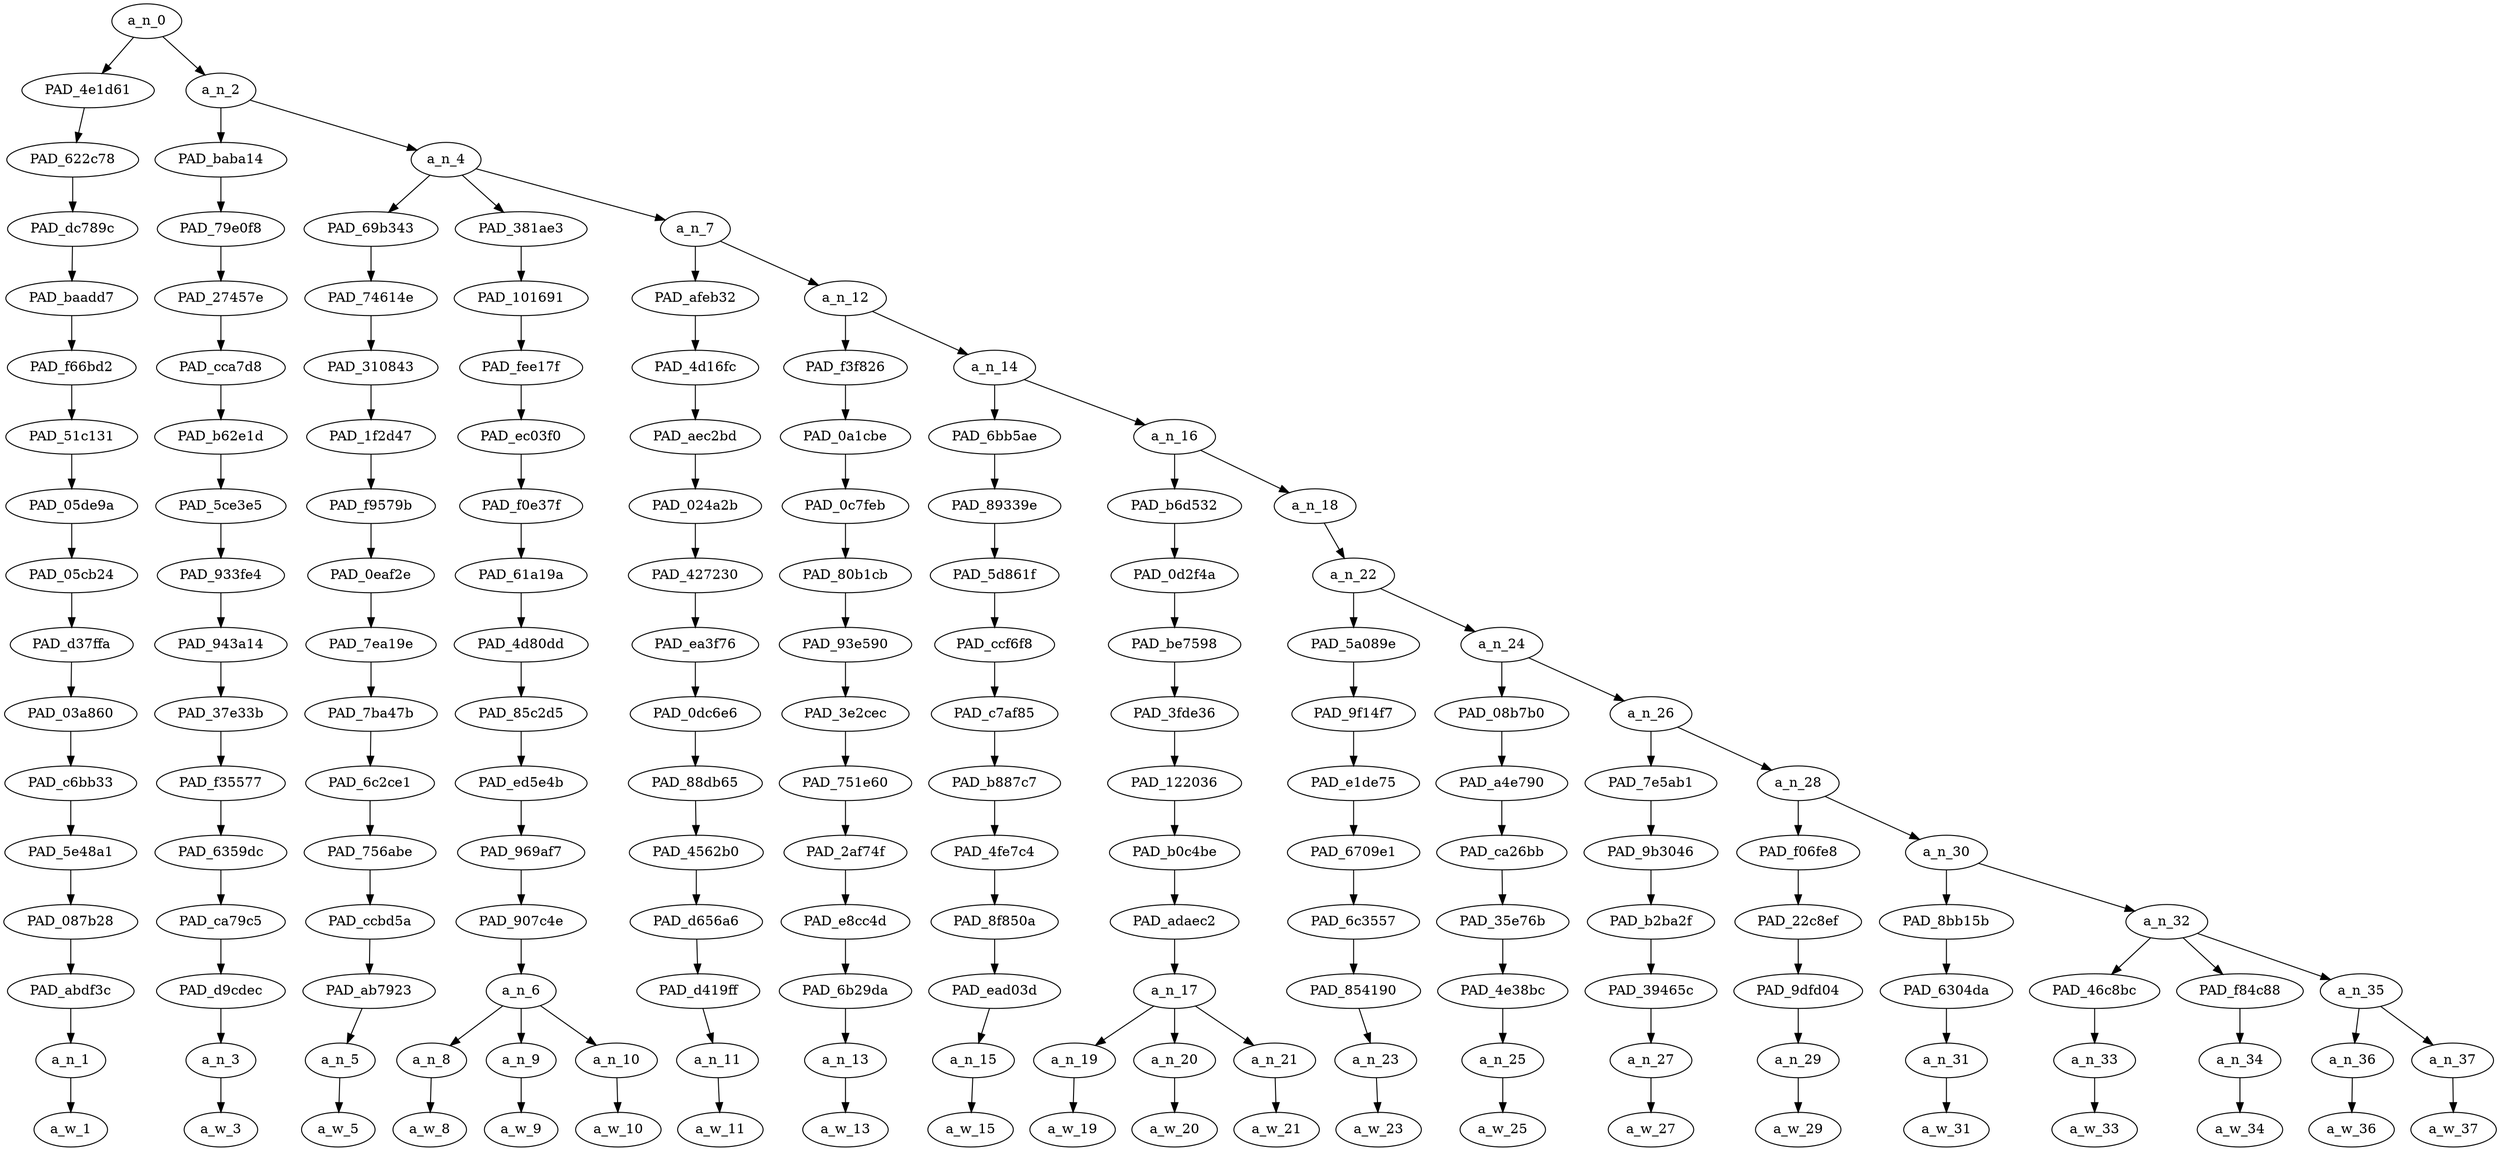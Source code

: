 strict digraph "" {
	a_n_0	[div_dir=1,
		index=0,
		level=16,
		pos="1.3489854600694444,16!",
		text_span="[0, 1, 2, 3, 4, 5, 6, 7, 8, 9, 10, 11, 12, 13, 14, 15, 16, 17, 18, 19, 20]",
		value=1.00000001];
	PAD_4e1d61	[div_dir=1,
		index=0,
		level=15,
		pos="0.0,15!",
		text_span="[0]",
		value=0.03787407];
	a_n_0 -> PAD_4e1d61;
	a_n_2	[div_dir=1,
		index=1,
		level=15,
		pos="2.697970920138889,15!",
		text_span="[1, 2, 3, 4, 5, 6, 7, 8, 9, 10, 11, 12, 13, 14, 15, 16, 17, 18, 19, 20]",
		value=0.96126308];
	a_n_0 -> a_n_2;
	PAD_622c78	[div_dir=1,
		index=0,
		level=14,
		pos="0.0,14!",
		text_span="[0]",
		value=0.03787407];
	PAD_4e1d61 -> PAD_622c78;
	PAD_dc789c	[div_dir=1,
		index=0,
		level=13,
		pos="0.0,13!",
		text_span="[0]",
		value=0.03787407];
	PAD_622c78 -> PAD_dc789c;
	PAD_baadd7	[div_dir=1,
		index=0,
		level=12,
		pos="0.0,12!",
		text_span="[0]",
		value=0.03787407];
	PAD_dc789c -> PAD_baadd7;
	PAD_f66bd2	[div_dir=1,
		index=0,
		level=11,
		pos="0.0,11!",
		text_span="[0]",
		value=0.03787407];
	PAD_baadd7 -> PAD_f66bd2;
	PAD_51c131	[div_dir=1,
		index=0,
		level=10,
		pos="0.0,10!",
		text_span="[0]",
		value=0.03787407];
	PAD_f66bd2 -> PAD_51c131;
	PAD_05de9a	[div_dir=1,
		index=0,
		level=9,
		pos="0.0,9!",
		text_span="[0]",
		value=0.03787407];
	PAD_51c131 -> PAD_05de9a;
	PAD_05cb24	[div_dir=1,
		index=0,
		level=8,
		pos="0.0,8!",
		text_span="[0]",
		value=0.03787407];
	PAD_05de9a -> PAD_05cb24;
	PAD_d37ffa	[div_dir=1,
		index=0,
		level=7,
		pos="0.0,7!",
		text_span="[0]",
		value=0.03787407];
	PAD_05cb24 -> PAD_d37ffa;
	PAD_03a860	[div_dir=1,
		index=0,
		level=6,
		pos="0.0,6!",
		text_span="[0]",
		value=0.03787407];
	PAD_d37ffa -> PAD_03a860;
	PAD_c6bb33	[div_dir=1,
		index=0,
		level=5,
		pos="0.0,5!",
		text_span="[0]",
		value=0.03787407];
	PAD_03a860 -> PAD_c6bb33;
	PAD_5e48a1	[div_dir=1,
		index=0,
		level=4,
		pos="0.0,4!",
		text_span="[0]",
		value=0.03787407];
	PAD_c6bb33 -> PAD_5e48a1;
	PAD_087b28	[div_dir=1,
		index=0,
		level=3,
		pos="0.0,3!",
		text_span="[0]",
		value=0.03787407];
	PAD_5e48a1 -> PAD_087b28;
	PAD_abdf3c	[div_dir=1,
		index=0,
		level=2,
		pos="0.0,2!",
		text_span="[0]",
		value=0.03787407];
	PAD_087b28 -> PAD_abdf3c;
	a_n_1	[div_dir=1,
		index=0,
		level=1,
		pos="0.0,1!",
		text_span="[0]",
		value=0.03787407];
	PAD_abdf3c -> a_n_1;
	a_w_1	[div_dir=0,
		index=0,
		level=0,
		pos="0,0!",
		text_span="[0]",
		value=i];
	a_n_1 -> a_w_1;
	PAD_baba14	[div_dir=-1,
		index=1,
		level=14,
		pos="1.0,14!",
		text_span="[1]",
		value=0.02902616];
	a_n_2 -> PAD_baba14;
	a_n_4	[div_dir=1,
		index=2,
		level=14,
		pos="4.395941840277778,14!",
		text_span="[2, 3, 4, 5, 6, 7, 8, 9, 10, 11, 12, 13, 14, 15, 16, 17, 18, 19, 20]",
		value=0.93142093];
	a_n_2 -> a_n_4;
	PAD_79e0f8	[div_dir=-1,
		index=1,
		level=13,
		pos="1.0,13!",
		text_span="[1]",
		value=0.02902616];
	PAD_baba14 -> PAD_79e0f8;
	PAD_27457e	[div_dir=-1,
		index=1,
		level=12,
		pos="1.0,12!",
		text_span="[1]",
		value=0.02902616];
	PAD_79e0f8 -> PAD_27457e;
	PAD_cca7d8	[div_dir=-1,
		index=1,
		level=11,
		pos="1.0,11!",
		text_span="[1]",
		value=0.02902616];
	PAD_27457e -> PAD_cca7d8;
	PAD_b62e1d	[div_dir=-1,
		index=1,
		level=10,
		pos="1.0,10!",
		text_span="[1]",
		value=0.02902616];
	PAD_cca7d8 -> PAD_b62e1d;
	PAD_5ce3e5	[div_dir=-1,
		index=1,
		level=9,
		pos="1.0,9!",
		text_span="[1]",
		value=0.02902616];
	PAD_b62e1d -> PAD_5ce3e5;
	PAD_933fe4	[div_dir=-1,
		index=1,
		level=8,
		pos="1.0,8!",
		text_span="[1]",
		value=0.02902616];
	PAD_5ce3e5 -> PAD_933fe4;
	PAD_943a14	[div_dir=-1,
		index=1,
		level=7,
		pos="1.0,7!",
		text_span="[1]",
		value=0.02902616];
	PAD_933fe4 -> PAD_943a14;
	PAD_37e33b	[div_dir=-1,
		index=1,
		level=6,
		pos="1.0,6!",
		text_span="[1]",
		value=0.02902616];
	PAD_943a14 -> PAD_37e33b;
	PAD_f35577	[div_dir=-1,
		index=1,
		level=5,
		pos="1.0,5!",
		text_span="[1]",
		value=0.02902616];
	PAD_37e33b -> PAD_f35577;
	PAD_6359dc	[div_dir=-1,
		index=1,
		level=4,
		pos="1.0,4!",
		text_span="[1]",
		value=0.02902616];
	PAD_f35577 -> PAD_6359dc;
	PAD_ca79c5	[div_dir=-1,
		index=1,
		level=3,
		pos="1.0,3!",
		text_span="[1]",
		value=0.02902616];
	PAD_6359dc -> PAD_ca79c5;
	PAD_d9cdec	[div_dir=-1,
		index=1,
		level=2,
		pos="1.0,2!",
		text_span="[1]",
		value=0.02902616];
	PAD_ca79c5 -> PAD_d9cdec;
	a_n_3	[div_dir=-1,
		index=1,
		level=1,
		pos="1.0,1!",
		text_span="[1]",
		value=0.02902616];
	PAD_d9cdec -> a_n_3;
	a_w_3	[div_dir=0,
		index=1,
		level=0,
		pos="1,0!",
		text_span="[1]",
		value=was];
	a_n_3 -> a_w_3;
	PAD_69b343	[div_dir=1,
		index=2,
		level=13,
		pos="2.0,13!",
		text_span="[2]",
		value=0.08740619];
	a_n_4 -> PAD_69b343;
	PAD_381ae3	[div_dir=1,
		index=3,
		level=13,
		pos="4.0,13!",
		text_span="[3, 4, 5]",
		value=0.32490894];
	a_n_4 -> PAD_381ae3;
	a_n_7	[div_dir=1,
		index=4,
		level=13,
		pos="7.187825520833334,13!",
		text_span="[6, 7, 8, 9, 10, 11, 12, 13, 14, 15, 16, 17, 18, 19, 20]",
		value=0.51824921];
	a_n_4 -> a_n_7;
	PAD_74614e	[div_dir=1,
		index=2,
		level=12,
		pos="2.0,12!",
		text_span="[2]",
		value=0.08740619];
	PAD_69b343 -> PAD_74614e;
	PAD_310843	[div_dir=1,
		index=2,
		level=11,
		pos="2.0,11!",
		text_span="[2]",
		value=0.08740619];
	PAD_74614e -> PAD_310843;
	PAD_1f2d47	[div_dir=1,
		index=2,
		level=10,
		pos="2.0,10!",
		text_span="[2]",
		value=0.08740619];
	PAD_310843 -> PAD_1f2d47;
	PAD_f9579b	[div_dir=1,
		index=2,
		level=9,
		pos="2.0,9!",
		text_span="[2]",
		value=0.08740619];
	PAD_1f2d47 -> PAD_f9579b;
	PAD_0eaf2e	[div_dir=1,
		index=2,
		level=8,
		pos="2.0,8!",
		text_span="[2]",
		value=0.08740619];
	PAD_f9579b -> PAD_0eaf2e;
	PAD_7ea19e	[div_dir=1,
		index=2,
		level=7,
		pos="2.0,7!",
		text_span="[2]",
		value=0.08740619];
	PAD_0eaf2e -> PAD_7ea19e;
	PAD_7ba47b	[div_dir=1,
		index=2,
		level=6,
		pos="2.0,6!",
		text_span="[2]",
		value=0.08740619];
	PAD_7ea19e -> PAD_7ba47b;
	PAD_6c2ce1	[div_dir=1,
		index=2,
		level=5,
		pos="2.0,5!",
		text_span="[2]",
		value=0.08740619];
	PAD_7ba47b -> PAD_6c2ce1;
	PAD_756abe	[div_dir=1,
		index=2,
		level=4,
		pos="2.0,4!",
		text_span="[2]",
		value=0.08740619];
	PAD_6c2ce1 -> PAD_756abe;
	PAD_ccbd5a	[div_dir=1,
		index=2,
		level=3,
		pos="2.0,3!",
		text_span="[2]",
		value=0.08740619];
	PAD_756abe -> PAD_ccbd5a;
	PAD_ab7923	[div_dir=1,
		index=2,
		level=2,
		pos="2.0,2!",
		text_span="[2]",
		value=0.08740619];
	PAD_ccbd5a -> PAD_ab7923;
	a_n_5	[div_dir=1,
		index=2,
		level=1,
		pos="2.0,1!",
		text_span="[2]",
		value=0.08740619];
	PAD_ab7923 -> a_n_5;
	a_w_5	[div_dir=0,
		index=2,
		level=0,
		pos="2,0!",
		text_span="[2]",
		value=gassing];
	a_n_5 -> a_w_5;
	PAD_101691	[div_dir=1,
		index=3,
		level=12,
		pos="4.0,12!",
		text_span="[3, 4, 5]",
		value=0.32490894];
	PAD_381ae3 -> PAD_101691;
	PAD_fee17f	[div_dir=1,
		index=3,
		level=11,
		pos="4.0,11!",
		text_span="[3, 4, 5]",
		value=0.32490894];
	PAD_101691 -> PAD_fee17f;
	PAD_ec03f0	[div_dir=1,
		index=3,
		level=10,
		pos="4.0,10!",
		text_span="[3, 4, 5]",
		value=0.32490894];
	PAD_fee17f -> PAD_ec03f0;
	PAD_f0e37f	[div_dir=1,
		index=3,
		level=9,
		pos="4.0,9!",
		text_span="[3, 4, 5]",
		value=0.32490894];
	PAD_ec03f0 -> PAD_f0e37f;
	PAD_61a19a	[div_dir=1,
		index=3,
		level=8,
		pos="4.0,8!",
		text_span="[3, 4, 5]",
		value=0.32490894];
	PAD_f0e37f -> PAD_61a19a;
	PAD_4d80dd	[div_dir=1,
		index=3,
		level=7,
		pos="4.0,7!",
		text_span="[3, 4, 5]",
		value=0.32490894];
	PAD_61a19a -> PAD_4d80dd;
	PAD_85c2d5	[div_dir=1,
		index=3,
		level=6,
		pos="4.0,6!",
		text_span="[3, 4, 5]",
		value=0.32490894];
	PAD_4d80dd -> PAD_85c2d5;
	PAD_ed5e4b	[div_dir=1,
		index=3,
		level=5,
		pos="4.0,5!",
		text_span="[3, 4, 5]",
		value=0.32490894];
	PAD_85c2d5 -> PAD_ed5e4b;
	PAD_969af7	[div_dir=1,
		index=3,
		level=4,
		pos="4.0,4!",
		text_span="[3, 4, 5]",
		value=0.32490894];
	PAD_ed5e4b -> PAD_969af7;
	PAD_907c4e	[div_dir=1,
		index=3,
		level=3,
		pos="4.0,3!",
		text_span="[3, 4, 5]",
		value=0.32490894];
	PAD_969af7 -> PAD_907c4e;
	a_n_6	[div_dir=1,
		index=3,
		level=2,
		pos="4.0,2!",
		text_span="[3, 4, 5]",
		value=0.32490894];
	PAD_907c4e -> a_n_6;
	a_n_8	[div_dir=1,
		index=3,
		level=1,
		pos="3.0,1!",
		text_span="[3]",
		value=0.17487954];
	a_n_6 -> a_n_8;
	a_n_9	[div_dir=1,
		index=4,
		level=1,
		pos="4.0,1!",
		text_span="[4]",
		value=0.03824793];
	a_n_6 -> a_n_9;
	a_n_10	[div_dir=1,
		index=5,
		level=1,
		pos="5.0,1!",
		text_span="[5]",
		value=0.11043488];
	a_n_6 -> a_n_10;
	a_w_8	[div_dir=0,
		index=3,
		level=0,
		pos="3,0!",
		text_span="[3]",
		value=coons];
	a_n_8 -> a_w_8;
	a_w_9	[div_dir=0,
		index=4,
		level=0,
		pos="4,0!",
		text_span="[4]",
		value=and];
	a_n_9 -> a_w_9;
	a_w_10	[div_dir=0,
		index=5,
		level=0,
		pos="5,0!",
		text_span="[5]",
		value=kikes];
	a_n_10 -> a_w_10;
	PAD_afeb32	[div_dir=-1,
		index=4,
		level=12,
		pos="6.0,12!",
		text_span="[6]",
		value=0.02431954];
	a_n_7 -> PAD_afeb32;
	a_n_12	[div_dir=1,
		index=5,
		level=12,
		pos="8.375651041666668,12!",
		text_span="[7, 8, 9, 10, 11, 12, 13, 14, 15, 16, 17, 18, 19, 20]",
		value=0.49371865];
	a_n_7 -> a_n_12;
	PAD_4d16fc	[div_dir=-1,
		index=4,
		level=11,
		pos="6.0,11!",
		text_span="[6]",
		value=0.02431954];
	PAD_afeb32 -> PAD_4d16fc;
	PAD_aec2bd	[div_dir=-1,
		index=4,
		level=10,
		pos="6.0,10!",
		text_span="[6]",
		value=0.02431954];
	PAD_4d16fc -> PAD_aec2bd;
	PAD_024a2b	[div_dir=-1,
		index=4,
		level=9,
		pos="6.0,9!",
		text_span="[6]",
		value=0.02431954];
	PAD_aec2bd -> PAD_024a2b;
	PAD_427230	[div_dir=-1,
		index=4,
		level=8,
		pos="6.0,8!",
		text_span="[6]",
		value=0.02431954];
	PAD_024a2b -> PAD_427230;
	PAD_ea3f76	[div_dir=-1,
		index=4,
		level=7,
		pos="6.0,7!",
		text_span="[6]",
		value=0.02431954];
	PAD_427230 -> PAD_ea3f76;
	PAD_0dc6e6	[div_dir=-1,
		index=4,
		level=6,
		pos="6.0,6!",
		text_span="[6]",
		value=0.02431954];
	PAD_ea3f76 -> PAD_0dc6e6;
	PAD_88db65	[div_dir=-1,
		index=4,
		level=5,
		pos="6.0,5!",
		text_span="[6]",
		value=0.02431954];
	PAD_0dc6e6 -> PAD_88db65;
	PAD_4562b0	[div_dir=-1,
		index=4,
		level=4,
		pos="6.0,4!",
		text_span="[6]",
		value=0.02431954];
	PAD_88db65 -> PAD_4562b0;
	PAD_d656a6	[div_dir=-1,
		index=4,
		level=3,
		pos="6.0,3!",
		text_span="[6]",
		value=0.02431954];
	PAD_4562b0 -> PAD_d656a6;
	PAD_d419ff	[div_dir=-1,
		index=4,
		level=2,
		pos="6.0,2!",
		text_span="[6]",
		value=0.02431954];
	PAD_d656a6 -> PAD_d419ff;
	a_n_11	[div_dir=-1,
		index=6,
		level=1,
		pos="6.0,1!",
		text_span="[6]",
		value=0.02431954];
	PAD_d419ff -> a_n_11;
	a_w_11	[div_dir=0,
		index=6,
		level=0,
		pos="6,0!",
		text_span="[6]",
		value=when];
	a_n_11 -> a_w_11;
	PAD_f3f826	[div_dir=1,
		index=5,
		level=11,
		pos="7.0,11!",
		text_span="[7]",
		value=0.02323261];
	a_n_12 -> PAD_f3f826;
	a_n_14	[div_dir=1,
		index=6,
		level=11,
		pos="9.751302083333334,11!",
		text_span="[8, 9, 10, 11, 12, 13, 14, 15, 16, 17, 18, 19, 20]",
		value=0.47025368];
	a_n_12 -> a_n_14;
	PAD_0a1cbe	[div_dir=1,
		index=5,
		level=10,
		pos="7.0,10!",
		text_span="[7]",
		value=0.02323261];
	PAD_f3f826 -> PAD_0a1cbe;
	PAD_0c7feb	[div_dir=1,
		index=5,
		level=9,
		pos="7.0,9!",
		text_span="[7]",
		value=0.02323261];
	PAD_0a1cbe -> PAD_0c7feb;
	PAD_80b1cb	[div_dir=1,
		index=5,
		level=8,
		pos="7.0,8!",
		text_span="[7]",
		value=0.02323261];
	PAD_0c7feb -> PAD_80b1cb;
	PAD_93e590	[div_dir=1,
		index=5,
		level=7,
		pos="7.0,7!",
		text_span="[7]",
		value=0.02323261];
	PAD_80b1cb -> PAD_93e590;
	PAD_3e2cec	[div_dir=1,
		index=5,
		level=6,
		pos="7.0,6!",
		text_span="[7]",
		value=0.02323261];
	PAD_93e590 -> PAD_3e2cec;
	PAD_751e60	[div_dir=1,
		index=5,
		level=5,
		pos="7.0,5!",
		text_span="[7]",
		value=0.02323261];
	PAD_3e2cec -> PAD_751e60;
	PAD_2af74f	[div_dir=1,
		index=5,
		level=4,
		pos="7.0,4!",
		text_span="[7]",
		value=0.02323261];
	PAD_751e60 -> PAD_2af74f;
	PAD_e8cc4d	[div_dir=1,
		index=5,
		level=3,
		pos="7.0,3!",
		text_span="[7]",
		value=0.02323261];
	PAD_2af74f -> PAD_e8cc4d;
	PAD_6b29da	[div_dir=1,
		index=5,
		level=2,
		pos="7.0,2!",
		text_span="[7]",
		value=0.02323261];
	PAD_e8cc4d -> PAD_6b29da;
	a_n_13	[div_dir=1,
		index=7,
		level=1,
		pos="7.0,1!",
		text_span="[7]",
		value=0.02323261];
	PAD_6b29da -> a_n_13;
	a_w_13	[div_dir=0,
		index=7,
		level=0,
		pos="7,0!",
		text_span="[7]",
		value=you];
	a_n_13 -> a_w_13;
	PAD_6bb5ae	[div_dir=1,
		index=6,
		level=10,
		pos="8.0,10!",
		text_span="[8]",
		value=0.02101963];
	a_n_14 -> PAD_6bb5ae;
	a_n_16	[div_dir=1,
		index=7,
		level=10,
		pos="11.502604166666668,10!",
		text_span="[9, 10, 11, 12, 13, 14, 15, 16, 17, 18, 19, 20]",
		value=0.44901093];
	a_n_14 -> a_n_16;
	PAD_89339e	[div_dir=1,
		index=6,
		level=9,
		pos="8.0,9!",
		text_span="[8]",
		value=0.02101963];
	PAD_6bb5ae -> PAD_89339e;
	PAD_5d861f	[div_dir=1,
		index=6,
		level=8,
		pos="8.0,8!",
		text_span="[8]",
		value=0.02101963];
	PAD_89339e -> PAD_5d861f;
	PAD_ccf6f8	[div_dir=1,
		index=6,
		level=7,
		pos="8.0,7!",
		text_span="[8]",
		value=0.02101963];
	PAD_5d861f -> PAD_ccf6f8;
	PAD_c7af85	[div_dir=1,
		index=6,
		level=6,
		pos="8.0,6!",
		text_span="[8]",
		value=0.02101963];
	PAD_ccf6f8 -> PAD_c7af85;
	PAD_b887c7	[div_dir=1,
		index=6,
		level=5,
		pos="8.0,5!",
		text_span="[8]",
		value=0.02101963];
	PAD_c7af85 -> PAD_b887c7;
	PAD_4fe7c4	[div_dir=1,
		index=6,
		level=4,
		pos="8.0,4!",
		text_span="[8]",
		value=0.02101963];
	PAD_b887c7 -> PAD_4fe7c4;
	PAD_8f850a	[div_dir=1,
		index=6,
		level=3,
		pos="8.0,3!",
		text_span="[8]",
		value=0.02101963];
	PAD_4fe7c4 -> PAD_8f850a;
	PAD_ead03d	[div_dir=1,
		index=6,
		level=2,
		pos="8.0,2!",
		text_span="[8]",
		value=0.02101963];
	PAD_8f850a -> PAD_ead03d;
	a_n_15	[div_dir=1,
		index=8,
		level=1,
		pos="8.0,1!",
		text_span="[8]",
		value=0.02101963];
	PAD_ead03d -> a_n_15;
	a_w_15	[div_dir=0,
		index=8,
		level=0,
		pos="8,0!",
		text_span="[8]",
		value=were];
	a_n_15 -> a_w_15;
	PAD_b6d532	[div_dir=1,
		index=7,
		level=9,
		pos="10.0,9!",
		text_span="[9, 10, 11]",
		value=0.06666361];
	a_n_16 -> PAD_b6d532;
	a_n_18	[div_dir=1,
		index=8,
		level=9,
		pos="13.005208333333334,9!",
		text_span="[12, 13, 14, 15, 16, 17, 18, 19, 20]",
		value=0.38212247];
	a_n_16 -> a_n_18;
	PAD_0d2f4a	[div_dir=1,
		index=7,
		level=8,
		pos="10.0,8!",
		text_span="[9, 10, 11]",
		value=0.06666361];
	PAD_b6d532 -> PAD_0d2f4a;
	PAD_be7598	[div_dir=1,
		index=7,
		level=7,
		pos="10.0,7!",
		text_span="[9, 10, 11]",
		value=0.06666361];
	PAD_0d2f4a -> PAD_be7598;
	PAD_3fde36	[div_dir=1,
		index=7,
		level=6,
		pos="10.0,6!",
		text_span="[9, 10, 11]",
		value=0.06666361];
	PAD_be7598 -> PAD_3fde36;
	PAD_122036	[div_dir=1,
		index=7,
		level=5,
		pos="10.0,5!",
		text_span="[9, 10, 11]",
		value=0.06666361];
	PAD_3fde36 -> PAD_122036;
	PAD_b0c4be	[div_dir=1,
		index=7,
		level=4,
		pos="10.0,4!",
		text_span="[9, 10, 11]",
		value=0.06666361];
	PAD_122036 -> PAD_b0c4be;
	PAD_adaec2	[div_dir=1,
		index=7,
		level=3,
		pos="10.0,3!",
		text_span="[9, 10, 11]",
		value=0.06666361];
	PAD_b0c4be -> PAD_adaec2;
	a_n_17	[div_dir=1,
		index=7,
		level=2,
		pos="10.0,2!",
		text_span="[9, 10, 11]",
		value=0.06666361];
	PAD_adaec2 -> a_n_17;
	a_n_19	[div_dir=1,
		index=9,
		level=1,
		pos="9.0,1!",
		text_span="[9]",
		value=0.02005067];
	a_n_17 -> a_n_19;
	a_n_20	[div_dir=1,
		index=10,
		level=1,
		pos="10.0,1!",
		text_span="[10]",
		value=0.01984622];
	a_n_17 -> a_n_20;
	a_n_21	[div_dir=-1,
		index=11,
		level=1,
		pos="11.0,1!",
		text_span="[11]",
		value=0.02669780];
	a_n_17 -> a_n_21;
	a_w_19	[div_dir=0,
		index=9,
		level=0,
		pos="9,0!",
		text_span="[9]",
		value=just];
	a_n_19 -> a_w_19;
	a_w_20	[div_dir=0,
		index=10,
		level=0,
		pos="10,0!",
		text_span="[10]",
		value=a];
	a_n_20 -> a_w_20;
	a_w_21	[div_dir=0,
		index=11,
		level=0,
		pos="11,0!",
		text_span="[11]",
		value=fan];
	a_n_21 -> a_w_21;
	a_n_22	[div_dir=1,
		index=8,
		level=8,
		pos="13.005208333333334,8!",
		text_span="[12, 13, 14, 15, 16, 17, 18, 19, 20]",
		value=0.38190566];
	a_n_18 -> a_n_22;
	PAD_5a089e	[div_dir=1,
		index=8,
		level=7,
		pos="12.0,7!",
		text_span="[12]",
		value=0.02373736];
	a_n_22 -> PAD_5a089e;
	a_n_24	[div_dir=1,
		index=9,
		level=7,
		pos="14.010416666666668,7!",
		text_span="[13, 14, 15, 16, 17, 18, 19, 20]",
		value=0.35795148];
	a_n_22 -> a_n_24;
	PAD_9f14f7	[div_dir=1,
		index=8,
		level=6,
		pos="12.0,6!",
		text_span="[12]",
		value=0.02373736];
	PAD_5a089e -> PAD_9f14f7;
	PAD_e1de75	[div_dir=1,
		index=8,
		level=5,
		pos="12.0,5!",
		text_span="[12]",
		value=0.02373736];
	PAD_9f14f7 -> PAD_e1de75;
	PAD_6709e1	[div_dir=1,
		index=8,
		level=4,
		pos="12.0,4!",
		text_span="[12]",
		value=0.02373736];
	PAD_e1de75 -> PAD_6709e1;
	PAD_6c3557	[div_dir=1,
		index=8,
		level=3,
		pos="12.0,3!",
		text_span="[12]",
		value=0.02373736];
	PAD_6709e1 -> PAD_6c3557;
	PAD_854190	[div_dir=1,
		index=8,
		level=2,
		pos="12.0,2!",
		text_span="[12]",
		value=0.02373736];
	PAD_6c3557 -> PAD_854190;
	a_n_23	[div_dir=1,
		index=12,
		level=1,
		pos="12.0,1!",
		text_span="[12]",
		value=0.02373736];
	PAD_854190 -> a_n_23;
	a_w_23	[div_dir=0,
		index=12,
		level=0,
		pos="12,0!",
		text_span="[12]",
		value=i1];
	a_n_23 -> a_w_23;
	PAD_08b7b0	[div_dir=-1,
		index=9,
		level=6,
		pos="13.0,6!",
		text_span="[13]",
		value=0.02601860];
	a_n_24 -> PAD_08b7b0;
	a_n_26	[div_dir=1,
		index=10,
		level=6,
		pos="15.020833333333334,6!",
		text_span="[14, 15, 16, 17, 18, 19, 20]",
		value=0.33171176];
	a_n_24 -> a_n_26;
	PAD_a4e790	[div_dir=-1,
		index=9,
		level=5,
		pos="13.0,5!",
		text_span="[13]",
		value=0.02601860];
	PAD_08b7b0 -> PAD_a4e790;
	PAD_ca26bb	[div_dir=-1,
		index=9,
		level=4,
		pos="13.0,4!",
		text_span="[13]",
		value=0.02601860];
	PAD_a4e790 -> PAD_ca26bb;
	PAD_35e76b	[div_dir=-1,
		index=9,
		level=3,
		pos="13.0,3!",
		text_span="[13]",
		value=0.02601860];
	PAD_ca26bb -> PAD_35e76b;
	PAD_4e38bc	[div_dir=-1,
		index=9,
		level=2,
		pos="13.0,2!",
		text_span="[13]",
		value=0.02601860];
	PAD_35e76b -> PAD_4e38bc;
	a_n_25	[div_dir=-1,
		index=13,
		level=1,
		pos="13.0,1!",
		text_span="[13]",
		value=0.02601860];
	PAD_4e38bc -> a_n_25;
	a_w_25	[div_dir=0,
		index=13,
		level=0,
		pos="13,0!",
		text_span="[13]",
		value=got];
	a_n_25 -> a_w_25;
	PAD_7e5ab1	[div_dir=1,
		index=10,
		level=5,
		pos="14.0,5!",
		text_span="[14]",
		value=0.07003038];
	a_n_26 -> PAD_7e5ab1;
	a_n_28	[div_dir=1,
		index=11,
		level=5,
		pos="16.041666666666668,5!",
		text_span="[15, 16, 17, 18, 19, 20]",
		value=0.26144657];
	a_n_26 -> a_n_28;
	PAD_9b3046	[div_dir=1,
		index=10,
		level=4,
		pos="14.0,4!",
		text_span="[14]",
		value=0.07003038];
	PAD_7e5ab1 -> PAD_9b3046;
	PAD_b2ba2f	[div_dir=1,
		index=10,
		level=3,
		pos="14.0,3!",
		text_span="[14]",
		value=0.07003038];
	PAD_9b3046 -> PAD_b2ba2f;
	PAD_39465c	[div_dir=1,
		index=10,
		level=2,
		pos="14.0,2!",
		text_span="[14]",
		value=0.07003038];
	PAD_b2ba2f -> PAD_39465c;
	a_n_27	[div_dir=1,
		index=14,
		level=1,
		pos="14.0,1!",
		text_span="[14]",
		value=0.07003038];
	PAD_39465c -> a_n_27;
	a_w_27	[div_dir=0,
		index=14,
		level=0,
		pos="14,0!",
		text_span="[14]",
		value=bunkers];
	a_n_27 -> a_w_27;
	PAD_f06fe8	[div_dir=1,
		index=11,
		level=4,
		pos="15.0,4!",
		text_span="[15]",
		value=0.02647499];
	a_n_28 -> PAD_f06fe8;
	a_n_30	[div_dir=1,
		index=12,
		level=4,
		pos="17.083333333333336,4!",
		text_span="[16, 17, 18, 19, 20]",
		value=0.23485009];
	a_n_28 -> a_n_30;
	PAD_22c8ef	[div_dir=1,
		index=11,
		level=3,
		pos="15.0,3!",
		text_span="[15]",
		value=0.02647499];
	PAD_f06fe8 -> PAD_22c8ef;
	PAD_9dfd04	[div_dir=1,
		index=11,
		level=2,
		pos="15.0,2!",
		text_span="[15]",
		value=0.02647499];
	PAD_22c8ef -> PAD_9dfd04;
	a_n_29	[div_dir=1,
		index=15,
		level=1,
		pos="15.0,1!",
		text_span="[15]",
		value=0.02647499];
	PAD_9dfd04 -> a_n_29;
	a_w_29	[div_dir=0,
		index=15,
		level=0,
		pos="15,0!",
		text_span="[15]",
		value=filled];
	a_n_29 -> a_w_29;
	PAD_8bb15b	[div_dir=-1,
		index=12,
		level=3,
		pos="16.0,3!",
		text_span="[16]",
		value=0.02315182];
	a_n_30 -> PAD_8bb15b;
	a_n_32	[div_dir=1,
		index=13,
		level=3,
		pos="18.166666666666668,3!",
		text_span="[17, 18, 19, 20]",
		value=0.21158621];
	a_n_30 -> a_n_32;
	PAD_6304da	[div_dir=-1,
		index=12,
		level=2,
		pos="16.0,2!",
		text_span="[16]",
		value=0.02315182];
	PAD_8bb15b -> PAD_6304da;
	a_n_31	[div_dir=-1,
		index=16,
		level=1,
		pos="16.0,1!",
		text_span="[16]",
		value=0.02315182];
	PAD_6304da -> a_n_31;
	a_w_31	[div_dir=0,
		index=16,
		level=0,
		pos="16,0!",
		text_span="[16]",
		value=with];
	a_n_31 -> a_w_31;
	PAD_46c8bc	[div_dir=1,
		index=13,
		level=2,
		pos="17.0,2!",
		text_span="[17]",
		value=0.02651457];
	a_n_32 -> PAD_46c8bc;
	PAD_f84c88	[div_dir=-1,
		index=14,
		level=2,
		pos="18.0,2!",
		text_span="[18]",
		value=0.02620591];
	a_n_32 -> PAD_f84c88;
	a_n_35	[div_dir=1,
		index=15,
		level=2,
		pos="19.5,2!",
		text_span="[19, 20]",
		value=0.15873379];
	a_n_32 -> a_n_35;
	a_n_33	[div_dir=1,
		index=17,
		level=1,
		pos="17.0,1!",
		text_span="[17]",
		value=0.02651457];
	PAD_46c8bc -> a_n_33;
	a_w_33	[div_dir=0,
		index=17,
		level=0,
		pos="17,0!",
		text_span="[17]",
		value=nothing];
	a_n_33 -> a_w_33;
	a_n_34	[div_dir=-1,
		index=18,
		level=1,
		pos="18.0,1!",
		text_span="[18]",
		value=0.02620591];
	PAD_f84c88 -> a_n_34;
	a_w_34	[div_dir=0,
		index=18,
		level=0,
		pos="18,0!",
		text_span="[18]",
		value=but];
	a_n_34 -> a_w_34;
	a_n_36	[div_dir=1,
		index=19,
		level=1,
		pos="19.0,1!",
		text_span="[19]",
		value=0.11651824];
	a_n_35 -> a_n_36;
	a_n_37	[div_dir=-1,
		index=20,
		level=1,
		pos="20.0,1!",
		text_span="[20]",
		value=0.04210702];
	a_n_35 -> a_n_37;
	a_w_36	[div_dir=0,
		index=19,
		level=0,
		pos="19,0!",
		text_span="[19]",
		value=zyklon];
	a_n_36 -> a_w_36;
	a_w_37	[div_dir=0,
		index=20,
		level=0,
		pos="20,0!",
		text_span="[20]",
		value=cans];
	a_n_37 -> a_w_37;
}
